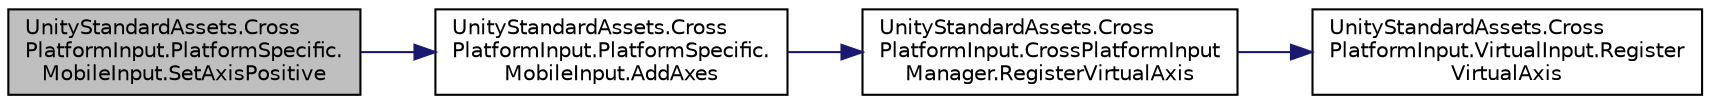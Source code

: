 digraph "UnityStandardAssets.CrossPlatformInput.PlatformSpecific.MobileInput.SetAxisPositive"
{
 // LATEX_PDF_SIZE
  edge [fontname="Helvetica",fontsize="10",labelfontname="Helvetica",labelfontsize="10"];
  node [fontname="Helvetica",fontsize="10",shape=record];
  rankdir="LR";
  Node31 [label="UnityStandardAssets.Cross\lPlatformInput.PlatformSpecific.\lMobileInput.SetAxisPositive",height=0.2,width=0.4,color="black", fillcolor="grey75", style="filled", fontcolor="black",tooltip=" "];
  Node31 -> Node32 [color="midnightblue",fontsize="10",style="solid",fontname="Helvetica"];
  Node32 [label="UnityStandardAssets.Cross\lPlatformInput.PlatformSpecific.\lMobileInput.AddAxes",height=0.2,width=0.4,color="black", fillcolor="white", style="filled",URL="$class_unity_standard_assets_1_1_cross_platform_input_1_1_platform_specific_1_1_mobile_input.html#ad537a4231ca85796d080772313166e96",tooltip=" "];
  Node32 -> Node33 [color="midnightblue",fontsize="10",style="solid",fontname="Helvetica"];
  Node33 [label="UnityStandardAssets.Cross\lPlatformInput.CrossPlatformInput\lManager.RegisterVirtualAxis",height=0.2,width=0.4,color="black", fillcolor="white", style="filled",URL="$class_unity_standard_assets_1_1_cross_platform_input_1_1_cross_platform_input_manager.html#a343c5d5b8bc64c0bace025f52e5e9c2d",tooltip=" "];
  Node33 -> Node34 [color="midnightblue",fontsize="10",style="solid",fontname="Helvetica"];
  Node34 [label="UnityStandardAssets.Cross\lPlatformInput.VirtualInput.Register\lVirtualAxis",height=0.2,width=0.4,color="black", fillcolor="white", style="filled",URL="$class_unity_standard_assets_1_1_cross_platform_input_1_1_virtual_input.html#aa530866e5a5597cee5f56a80b5074914",tooltip=" "];
}
